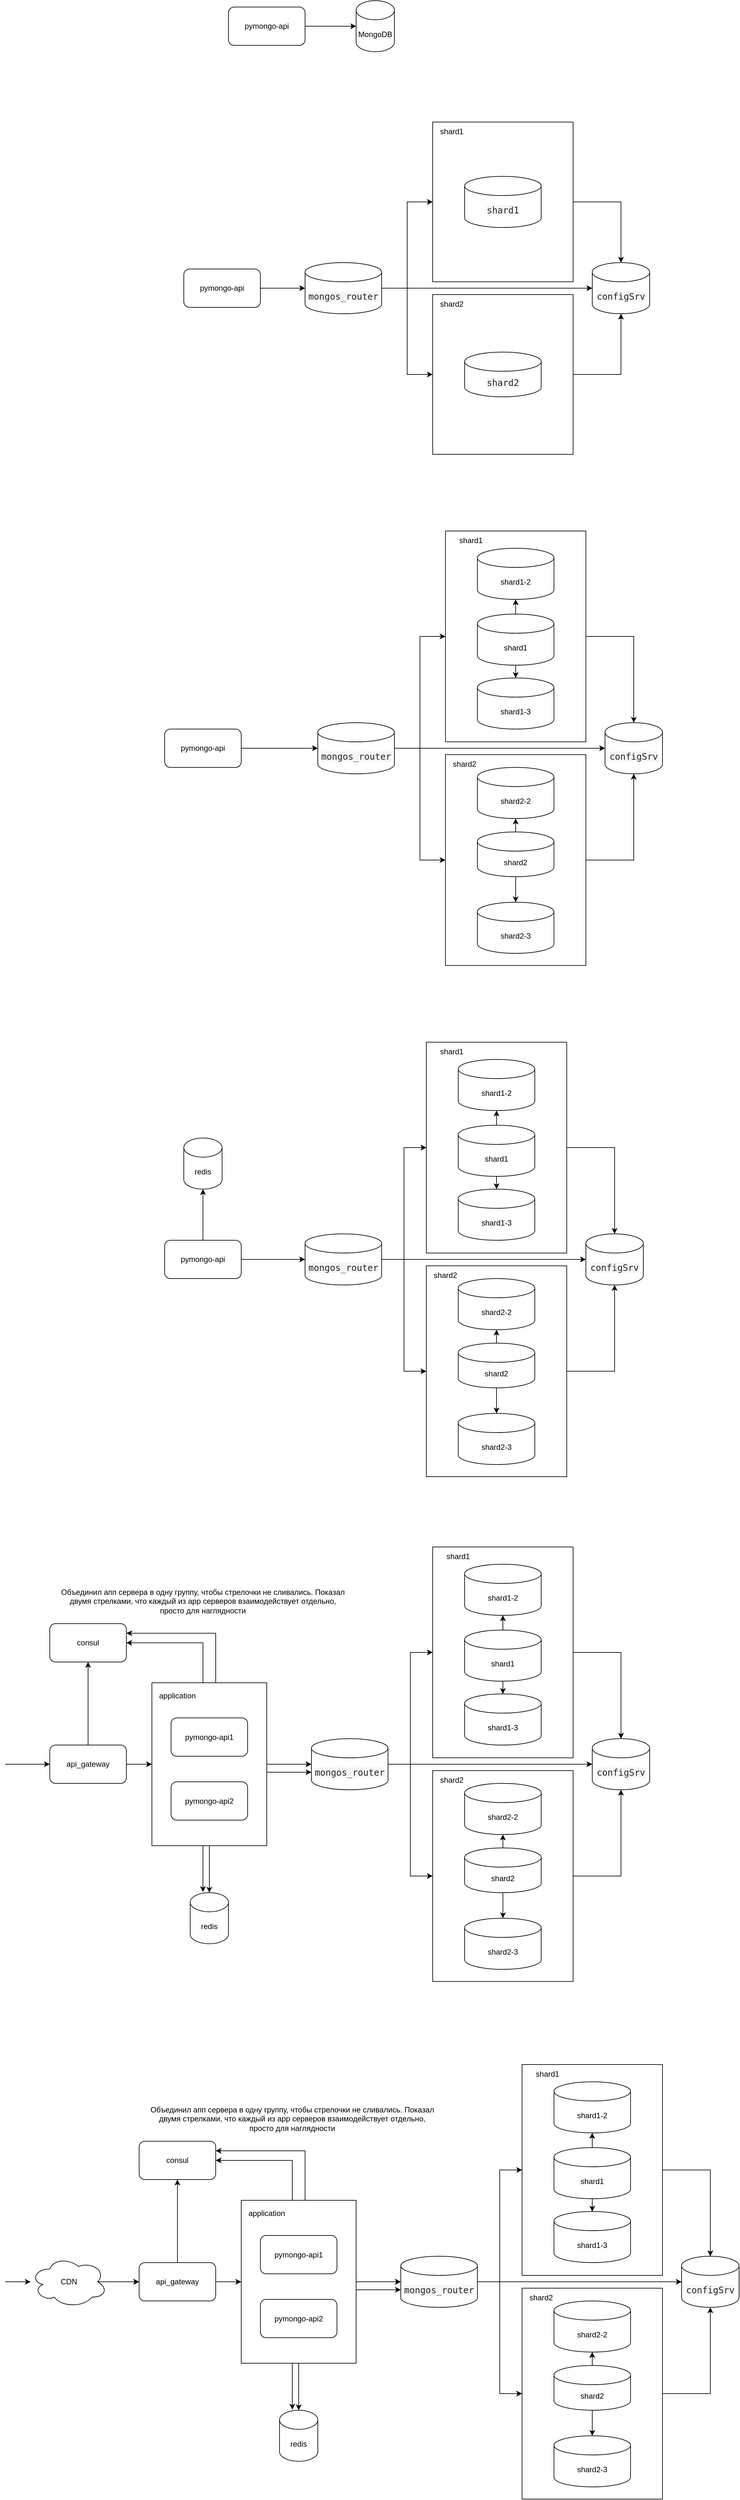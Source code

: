 <mxfile version="24.8.6">
  <diagram name="Page-1" id="-H_mtQnk-PTXWXPvYvuk">
    <mxGraphModel dx="2310" dy="1318" grid="1" gridSize="10" guides="1" tooltips="1" connect="1" arrows="1" fold="1" page="1" pageScale="1" pageWidth="1169" pageHeight="827" math="0" shadow="0">
      <root>
        <mxCell id="0" />
        <mxCell id="1" parent="0" />
        <mxCell id="-KfCIlmK55ZpohOaOD-B-58" style="edgeStyle=orthogonalEdgeStyle;rounded=0;orthogonalLoop=1;jettySize=auto;html=1;entryX=1;entryY=0.5;entryDx=0;entryDy=0;" edge="1" parent="1" source="-KfCIlmK55ZpohOaOD-B-53" target="-KfCIlmK55ZpohOaOD-B-33">
          <mxGeometry relative="1" as="geometry">
            <Array as="points">
              <mxPoint x="320" y="2850" />
            </Array>
          </mxGeometry>
        </mxCell>
        <mxCell id="-KfCIlmK55ZpohOaOD-B-61" style="edgeStyle=orthogonalEdgeStyle;rounded=0;orthogonalLoop=1;jettySize=auto;html=1;entryX=1;entryY=0.25;entryDx=0;entryDy=0;" edge="1" parent="1" source="-KfCIlmK55ZpohOaOD-B-53" target="-KfCIlmK55ZpohOaOD-B-33">
          <mxGeometry relative="1" as="geometry">
            <Array as="points">
              <mxPoint x="340" y="2835" />
            </Array>
          </mxGeometry>
        </mxCell>
        <mxCell id="-KfCIlmK55ZpohOaOD-B-63" style="edgeStyle=orthogonalEdgeStyle;rounded=0;orthogonalLoop=1;jettySize=auto;html=1;" edge="1" parent="1" source="-KfCIlmK55ZpohOaOD-B-53" target="-KfCIlmK55ZpohOaOD-B-23">
          <mxGeometry relative="1" as="geometry" />
        </mxCell>
        <mxCell id="-KfCIlmK55ZpohOaOD-B-53" value="" style="rounded=0;whiteSpace=wrap;html=1;" vertex="1" parent="1">
          <mxGeometry x="240" y="2912.5" width="180" height="255" as="geometry" />
        </mxCell>
        <mxCell id="klqDWVx1dM06TcB5OcK1-34" value="" style="rounded=0;whiteSpace=wrap;html=1;" parent="1" vertex="1">
          <mxGeometry x="700" y="1110" width="220" height="330" as="geometry" />
        </mxCell>
        <mxCell id="klqDWVx1dM06TcB5OcK1-29" value="" style="rounded=0;whiteSpace=wrap;html=1;" parent="1" vertex="1">
          <mxGeometry x="700" y="1460" width="220" height="330" as="geometry" />
        </mxCell>
        <mxCell id="zA23MoTUsTF4_91t8viU-2" value="MongoDB" style="shape=cylinder3;whiteSpace=wrap;html=1;boundedLbl=1;backgroundOutline=1;size=15;" parent="1" vertex="1">
          <mxGeometry x="560" y="280" width="60" height="80" as="geometry" />
        </mxCell>
        <mxCell id="zA23MoTUsTF4_91t8viU-3" value="pymongo-api" style="rounded=1;whiteSpace=wrap;html=1;" parent="1" vertex="1">
          <mxGeometry x="360" y="290" width="120" height="60" as="geometry" />
        </mxCell>
        <mxCell id="zA23MoTUsTF4_91t8viU-4" style="edgeStyle=orthogonalEdgeStyle;rounded=0;orthogonalLoop=1;jettySize=auto;html=1;exitX=1;exitY=0.5;exitDx=0;exitDy=0;entryX=0;entryY=0.5;entryDx=0;entryDy=0;entryPerimeter=0;" parent="1" source="zA23MoTUsTF4_91t8viU-3" target="zA23MoTUsTF4_91t8viU-2" edge="1">
          <mxGeometry relative="1" as="geometry" />
        </mxCell>
        <mxCell id="klqDWVx1dM06TcB5OcK1-104" style="edgeStyle=orthogonalEdgeStyle;rounded=0;orthogonalLoop=1;jettySize=auto;html=1;entryX=0;entryY=0.5;entryDx=0;entryDy=0;" parent="1" source="e-vYzxkqh-xJjXnH4LoV-2" target="klqDWVx1dM06TcB5OcK1-98" edge="1">
          <mxGeometry relative="1" as="geometry" />
        </mxCell>
        <mxCell id="e-vYzxkqh-xJjXnH4LoV-2" value="pymongo-api" style="rounded=1;whiteSpace=wrap;html=1;" parent="1" vertex="1">
          <mxGeometry x="290" y="700" width="120" height="60" as="geometry" />
        </mxCell>
        <mxCell id="klqDWVx1dM06TcB5OcK1-1" style="edgeStyle=orthogonalEdgeStyle;rounded=0;orthogonalLoop=1;jettySize=auto;html=1;" parent="1" source="e-vYzxkqh-xJjXnH4LoV-6" target="e-vYzxkqh-xJjXnH4LoV-13" edge="1">
          <mxGeometry relative="1" as="geometry" />
        </mxCell>
        <mxCell id="e-vYzxkqh-xJjXnH4LoV-6" value="shard1" style="shape=cylinder3;whiteSpace=wrap;html=1;boundedLbl=1;backgroundOutline=1;size=15;" parent="1" vertex="1">
          <mxGeometry x="750" y="1240" width="120" height="80" as="geometry" />
        </mxCell>
        <mxCell id="klqDWVx1dM06TcB5OcK1-30" style="edgeStyle=orthogonalEdgeStyle;rounded=0;orthogonalLoop=1;jettySize=auto;html=1;entryX=0;entryY=0.5;entryDx=0;entryDy=0;" parent="1" source="e-vYzxkqh-xJjXnH4LoV-7" target="klqDWVx1dM06TcB5OcK1-26" edge="1">
          <mxGeometry relative="1" as="geometry" />
        </mxCell>
        <mxCell id="e-vYzxkqh-xJjXnH4LoV-7" value="pymongo-api" style="rounded=1;whiteSpace=wrap;html=1;" parent="1" vertex="1">
          <mxGeometry x="260" y="1420" width="120" height="60" as="geometry" />
        </mxCell>
        <mxCell id="e-vYzxkqh-xJjXnH4LoV-12" value="shard1-2" style="shape=cylinder3;whiteSpace=wrap;html=1;boundedLbl=1;backgroundOutline=1;size=15;" parent="1" vertex="1">
          <mxGeometry x="750" y="1137" width="120" height="80" as="geometry" />
        </mxCell>
        <mxCell id="e-vYzxkqh-xJjXnH4LoV-13" value="shard1-3" style="shape=cylinder3;whiteSpace=wrap;html=1;boundedLbl=1;backgroundOutline=1;size=15;" parent="1" vertex="1">
          <mxGeometry x="750" y="1340" width="120" height="80" as="geometry" />
        </mxCell>
        <mxCell id="klqDWVx1dM06TcB5OcK1-3" style="edgeStyle=orthogonalEdgeStyle;rounded=0;orthogonalLoop=1;jettySize=auto;html=1;" parent="1" source="e-vYzxkqh-xJjXnH4LoV-17" target="e-vYzxkqh-xJjXnH4LoV-18" edge="1">
          <mxGeometry relative="1" as="geometry" />
        </mxCell>
        <mxCell id="e-vYzxkqh-xJjXnH4LoV-17" value="shard2" style="shape=cylinder3;whiteSpace=wrap;html=1;boundedLbl=1;backgroundOutline=1;size=15;" parent="1" vertex="1">
          <mxGeometry x="750" y="1581" width="120" height="70" as="geometry" />
        </mxCell>
        <mxCell id="e-vYzxkqh-xJjXnH4LoV-18" value="shard2-2" style="shape=cylinder3;whiteSpace=wrap;html=1;boundedLbl=1;backgroundOutline=1;size=15;" parent="1" vertex="1">
          <mxGeometry x="750" y="1480" width="120" height="80" as="geometry" />
        </mxCell>
        <mxCell id="e-vYzxkqh-xJjXnH4LoV-19" value="shard2-3" style="shape=cylinder3;whiteSpace=wrap;html=1;boundedLbl=1;backgroundOutline=1;size=15;" parent="1" vertex="1">
          <mxGeometry x="750" y="1691" width="120" height="80" as="geometry" />
        </mxCell>
        <mxCell id="klqDWVx1dM06TcB5OcK1-2" style="edgeStyle=orthogonalEdgeStyle;rounded=0;orthogonalLoop=1;jettySize=auto;html=1;entryX=0.5;entryY=1;entryDx=0;entryDy=0;entryPerimeter=0;" parent="1" source="e-vYzxkqh-xJjXnH4LoV-6" target="e-vYzxkqh-xJjXnH4LoV-12" edge="1">
          <mxGeometry relative="1" as="geometry" />
        </mxCell>
        <mxCell id="klqDWVx1dM06TcB5OcK1-4" style="edgeStyle=orthogonalEdgeStyle;rounded=0;orthogonalLoop=1;jettySize=auto;html=1;entryX=0.5;entryY=0;entryDx=0;entryDy=0;entryPerimeter=0;" parent="1" source="e-vYzxkqh-xJjXnH4LoV-17" target="e-vYzxkqh-xJjXnH4LoV-19" edge="1">
          <mxGeometry relative="1" as="geometry" />
        </mxCell>
        <mxCell id="klqDWVx1dM06TcB5OcK1-25" style="edgeStyle=orthogonalEdgeStyle;rounded=0;orthogonalLoop=1;jettySize=auto;html=1;" parent="1" source="klqDWVx1dM06TcB5OcK1-19" target="klqDWVx1dM06TcB5OcK1-23" edge="1">
          <mxGeometry relative="1" as="geometry" />
        </mxCell>
        <mxCell id="klqDWVx1dM06TcB5OcK1-19" value="pymongo-api" style="rounded=1;whiteSpace=wrap;html=1;" parent="1" vertex="1">
          <mxGeometry x="260" y="2220" width="120" height="60" as="geometry" />
        </mxCell>
        <mxCell id="klqDWVx1dM06TcB5OcK1-23" value="redis" style="shape=cylinder3;whiteSpace=wrap;html=1;boundedLbl=1;backgroundOutline=1;size=15;" parent="1" vertex="1">
          <mxGeometry x="290" y="2060" width="60" height="80" as="geometry" />
        </mxCell>
        <mxCell id="klqDWVx1dM06TcB5OcK1-28" style="edgeStyle=orthogonalEdgeStyle;rounded=0;orthogonalLoop=1;jettySize=auto;html=1;" parent="1" source="klqDWVx1dM06TcB5OcK1-26" target="klqDWVx1dM06TcB5OcK1-27" edge="1">
          <mxGeometry relative="1" as="geometry" />
        </mxCell>
        <mxCell id="klqDWVx1dM06TcB5OcK1-31" style="edgeStyle=orthogonalEdgeStyle;rounded=0;orthogonalLoop=1;jettySize=auto;html=1;" parent="1" source="klqDWVx1dM06TcB5OcK1-26" target="klqDWVx1dM06TcB5OcK1-29" edge="1">
          <mxGeometry relative="1" as="geometry" />
        </mxCell>
        <mxCell id="klqDWVx1dM06TcB5OcK1-38" style="edgeStyle=orthogonalEdgeStyle;rounded=0;orthogonalLoop=1;jettySize=auto;html=1;entryX=0;entryY=0.5;entryDx=0;entryDy=0;" parent="1" source="klqDWVx1dM06TcB5OcK1-26" target="klqDWVx1dM06TcB5OcK1-34" edge="1">
          <mxGeometry relative="1" as="geometry" />
        </mxCell>
        <mxCell id="klqDWVx1dM06TcB5OcK1-26" value="router" style="ellipse;whiteSpace=wrap;html=1;" parent="1" vertex="1">
          <mxGeometry x="500" y="1410" width="120" height="80" as="geometry" />
        </mxCell>
        <mxCell id="klqDWVx1dM06TcB5OcK1-27" value="&lt;span style=&quot;color: rgba(0, 0, 0, 0.85); font-family: Menlo, &amp;quot;Ubuntu Mono&amp;quot;, consolas, source-code-pro, monospace; font-size: 14px; text-align: start; white-space: pre; background-color: rgb(245, 245, 245);&quot;&gt;configSrv&lt;/span&gt;" style="shape=cylinder3;whiteSpace=wrap;html=1;boundedLbl=1;backgroundOutline=1;size=15;" parent="1" vertex="1">
          <mxGeometry x="950" y="1410" width="90" height="80" as="geometry" />
        </mxCell>
        <mxCell id="klqDWVx1dM06TcB5OcK1-33" style="edgeStyle=orthogonalEdgeStyle;rounded=0;orthogonalLoop=1;jettySize=auto;html=1;entryX=0.5;entryY=1;entryDx=0;entryDy=0;entryPerimeter=0;" parent="1" source="klqDWVx1dM06TcB5OcK1-29" target="klqDWVx1dM06TcB5OcK1-27" edge="1">
          <mxGeometry relative="1" as="geometry" />
        </mxCell>
        <mxCell id="klqDWVx1dM06TcB5OcK1-35" style="edgeStyle=orthogonalEdgeStyle;rounded=0;orthogonalLoop=1;jettySize=auto;html=1;entryX=0.5;entryY=0;entryDx=0;entryDy=0;entryPerimeter=0;" parent="1" source="klqDWVx1dM06TcB5OcK1-34" target="klqDWVx1dM06TcB5OcK1-27" edge="1">
          <mxGeometry relative="1" as="geometry" />
        </mxCell>
        <mxCell id="klqDWVx1dM06TcB5OcK1-36" value="shard1" style="text;html=1;align=center;verticalAlign=middle;whiteSpace=wrap;rounded=0;" parent="1" vertex="1">
          <mxGeometry x="710" y="1110" width="60" height="30" as="geometry" />
        </mxCell>
        <mxCell id="klqDWVx1dM06TcB5OcK1-37" value="shard2" style="text;html=1;align=center;verticalAlign=middle;whiteSpace=wrap;rounded=0;" parent="1" vertex="1">
          <mxGeometry x="700" y="1460" width="60" height="30" as="geometry" />
        </mxCell>
        <mxCell id="klqDWVx1dM06TcB5OcK1-39" value="" style="rounded=0;whiteSpace=wrap;html=1;" parent="1" vertex="1">
          <mxGeometry x="670" y="1910" width="220" height="330" as="geometry" />
        </mxCell>
        <mxCell id="klqDWVx1dM06TcB5OcK1-40" value="" style="rounded=0;whiteSpace=wrap;html=1;" parent="1" vertex="1">
          <mxGeometry x="670" y="2260" width="220" height="330" as="geometry" />
        </mxCell>
        <mxCell id="klqDWVx1dM06TcB5OcK1-41" style="edgeStyle=orthogonalEdgeStyle;rounded=0;orthogonalLoop=1;jettySize=auto;html=1;" parent="1" source="klqDWVx1dM06TcB5OcK1-42" target="klqDWVx1dM06TcB5OcK1-44" edge="1">
          <mxGeometry relative="1" as="geometry" />
        </mxCell>
        <mxCell id="klqDWVx1dM06TcB5OcK1-42" value="shard1" style="shape=cylinder3;whiteSpace=wrap;html=1;boundedLbl=1;backgroundOutline=1;size=15;" parent="1" vertex="1">
          <mxGeometry x="720" y="2040" width="120" height="80" as="geometry" />
        </mxCell>
        <mxCell id="klqDWVx1dM06TcB5OcK1-43" value="shard1-2" style="shape=cylinder3;whiteSpace=wrap;html=1;boundedLbl=1;backgroundOutline=1;size=15;" parent="1" vertex="1">
          <mxGeometry x="720" y="1937" width="120" height="80" as="geometry" />
        </mxCell>
        <mxCell id="klqDWVx1dM06TcB5OcK1-44" value="shard1-3" style="shape=cylinder3;whiteSpace=wrap;html=1;boundedLbl=1;backgroundOutline=1;size=15;" parent="1" vertex="1">
          <mxGeometry x="720" y="2140" width="120" height="80" as="geometry" />
        </mxCell>
        <mxCell id="klqDWVx1dM06TcB5OcK1-45" style="edgeStyle=orthogonalEdgeStyle;rounded=0;orthogonalLoop=1;jettySize=auto;html=1;" parent="1" source="klqDWVx1dM06TcB5OcK1-46" target="klqDWVx1dM06TcB5OcK1-47" edge="1">
          <mxGeometry relative="1" as="geometry" />
        </mxCell>
        <mxCell id="klqDWVx1dM06TcB5OcK1-46" value="shard2" style="shape=cylinder3;whiteSpace=wrap;html=1;boundedLbl=1;backgroundOutline=1;size=15;" parent="1" vertex="1">
          <mxGeometry x="720" y="2381" width="120" height="70" as="geometry" />
        </mxCell>
        <mxCell id="klqDWVx1dM06TcB5OcK1-47" value="shard2-2" style="shape=cylinder3;whiteSpace=wrap;html=1;boundedLbl=1;backgroundOutline=1;size=15;" parent="1" vertex="1">
          <mxGeometry x="720" y="2280" width="120" height="80" as="geometry" />
        </mxCell>
        <mxCell id="klqDWVx1dM06TcB5OcK1-48" value="shard2-3" style="shape=cylinder3;whiteSpace=wrap;html=1;boundedLbl=1;backgroundOutline=1;size=15;" parent="1" vertex="1">
          <mxGeometry x="720" y="2491" width="120" height="80" as="geometry" />
        </mxCell>
        <mxCell id="klqDWVx1dM06TcB5OcK1-49" style="edgeStyle=orthogonalEdgeStyle;rounded=0;orthogonalLoop=1;jettySize=auto;html=1;entryX=0.5;entryY=1;entryDx=0;entryDy=0;entryPerimeter=0;" parent="1" source="klqDWVx1dM06TcB5OcK1-42" target="klqDWVx1dM06TcB5OcK1-43" edge="1">
          <mxGeometry relative="1" as="geometry" />
        </mxCell>
        <mxCell id="klqDWVx1dM06TcB5OcK1-50" style="edgeStyle=orthogonalEdgeStyle;rounded=0;orthogonalLoop=1;jettySize=auto;html=1;entryX=0.5;entryY=0;entryDx=0;entryDy=0;entryPerimeter=0;" parent="1" source="klqDWVx1dM06TcB5OcK1-46" target="klqDWVx1dM06TcB5OcK1-48" edge="1">
          <mxGeometry relative="1" as="geometry" />
        </mxCell>
        <mxCell id="klqDWVx1dM06TcB5OcK1-55" value="&lt;span style=&quot;color: rgba(0, 0, 0, 0.85); font-family: Menlo, &amp;quot;Ubuntu Mono&amp;quot;, consolas, source-code-pro, monospace; font-size: 14px; text-align: start; white-space: pre; background-color: rgb(245, 245, 245);&quot;&gt;configSrv&lt;/span&gt;" style="shape=cylinder3;whiteSpace=wrap;html=1;boundedLbl=1;backgroundOutline=1;size=15;" parent="1" vertex="1">
          <mxGeometry x="920" y="2210" width="90" height="80" as="geometry" />
        </mxCell>
        <mxCell id="klqDWVx1dM06TcB5OcK1-56" style="edgeStyle=orthogonalEdgeStyle;rounded=0;orthogonalLoop=1;jettySize=auto;html=1;entryX=0.5;entryY=1;entryDx=0;entryDy=0;entryPerimeter=0;" parent="1" source="klqDWVx1dM06TcB5OcK1-40" target="klqDWVx1dM06TcB5OcK1-55" edge="1">
          <mxGeometry relative="1" as="geometry" />
        </mxCell>
        <mxCell id="klqDWVx1dM06TcB5OcK1-57" style="edgeStyle=orthogonalEdgeStyle;rounded=0;orthogonalLoop=1;jettySize=auto;html=1;entryX=0.5;entryY=0;entryDx=0;entryDy=0;entryPerimeter=0;" parent="1" source="klqDWVx1dM06TcB5OcK1-39" target="klqDWVx1dM06TcB5OcK1-55" edge="1">
          <mxGeometry relative="1" as="geometry" />
        </mxCell>
        <mxCell id="klqDWVx1dM06TcB5OcK1-58" value="shard1" style="text;html=1;align=center;verticalAlign=middle;whiteSpace=wrap;rounded=0;" parent="1" vertex="1">
          <mxGeometry x="680" y="1910" width="60" height="30" as="geometry" />
        </mxCell>
        <mxCell id="klqDWVx1dM06TcB5OcK1-59" value="shard2" style="text;html=1;align=center;verticalAlign=middle;whiteSpace=wrap;rounded=0;" parent="1" vertex="1">
          <mxGeometry x="670" y="2260" width="60" height="30" as="geometry" />
        </mxCell>
        <mxCell id="klqDWVx1dM06TcB5OcK1-83" value="" style="rounded=0;whiteSpace=wrap;html=1;" parent="1" vertex="1">
          <mxGeometry x="680" y="470" width="220" height="250" as="geometry" />
        </mxCell>
        <mxCell id="klqDWVx1dM06TcB5OcK1-84" value="" style="rounded=0;whiteSpace=wrap;html=1;" parent="1" vertex="1">
          <mxGeometry x="680" y="740" width="220" height="250" as="geometry" />
        </mxCell>
        <mxCell id="klqDWVx1dM06TcB5OcK1-86" value="&lt;span style=&quot;color: rgba(0, 0, 0, 0.85); font-family: Menlo, &amp;quot;Ubuntu Mono&amp;quot;, consolas, source-code-pro, monospace; font-size: 14px; text-align: start; white-space: pre; background-color: rgb(245, 245, 245);&quot;&gt;shard1&lt;/span&gt;" style="shape=cylinder3;whiteSpace=wrap;html=1;boundedLbl=1;backgroundOutline=1;size=15;" parent="1" vertex="1">
          <mxGeometry x="730" y="555" width="120" height="80" as="geometry" />
        </mxCell>
        <mxCell id="klqDWVx1dM06TcB5OcK1-90" value="&lt;span style=&quot;color: rgba(0, 0, 0, 0.85); font-family: Menlo, &amp;quot;Ubuntu Mono&amp;quot;, consolas, source-code-pro, monospace; font-size: 14px; text-align: start; white-space: pre; background-color: rgb(245, 245, 245);&quot;&gt;shard2&lt;/span&gt;" style="shape=cylinder3;whiteSpace=wrap;html=1;boundedLbl=1;backgroundOutline=1;size=15;" parent="1" vertex="1">
          <mxGeometry x="730" y="830" width="120" height="70" as="geometry" />
        </mxCell>
        <mxCell id="klqDWVx1dM06TcB5OcK1-95" style="edgeStyle=orthogonalEdgeStyle;rounded=0;orthogonalLoop=1;jettySize=auto;html=1;" parent="1" source="klqDWVx1dM06TcB5OcK1-98" target="klqDWVx1dM06TcB5OcK1-99" edge="1">
          <mxGeometry relative="1" as="geometry" />
        </mxCell>
        <mxCell id="klqDWVx1dM06TcB5OcK1-96" style="edgeStyle=orthogonalEdgeStyle;rounded=0;orthogonalLoop=1;jettySize=auto;html=1;" parent="1" source="klqDWVx1dM06TcB5OcK1-98" target="klqDWVx1dM06TcB5OcK1-84" edge="1">
          <mxGeometry relative="1" as="geometry" />
        </mxCell>
        <mxCell id="klqDWVx1dM06TcB5OcK1-97" style="edgeStyle=orthogonalEdgeStyle;rounded=0;orthogonalLoop=1;jettySize=auto;html=1;entryX=0;entryY=0.5;entryDx=0;entryDy=0;" parent="1" source="klqDWVx1dM06TcB5OcK1-98" target="klqDWVx1dM06TcB5OcK1-83" edge="1">
          <mxGeometry relative="1" as="geometry" />
        </mxCell>
        <mxCell id="klqDWVx1dM06TcB5OcK1-98" value="router" style="ellipse;whiteSpace=wrap;html=1;" parent="1" vertex="1">
          <mxGeometry x="480" y="690" width="120" height="80" as="geometry" />
        </mxCell>
        <mxCell id="klqDWVx1dM06TcB5OcK1-99" value="&lt;span style=&quot;color: rgba(0, 0, 0, 0.85); font-family: Menlo, &amp;quot;Ubuntu Mono&amp;quot;, consolas, source-code-pro, monospace; font-size: 14px; text-align: start; white-space: pre; background-color: rgb(245, 245, 245);&quot;&gt;configSrv&lt;/span&gt;" style="shape=cylinder3;whiteSpace=wrap;html=1;boundedLbl=1;backgroundOutline=1;size=15;" parent="1" vertex="1">
          <mxGeometry x="930" y="690" width="90" height="80" as="geometry" />
        </mxCell>
        <mxCell id="klqDWVx1dM06TcB5OcK1-100" style="edgeStyle=orthogonalEdgeStyle;rounded=0;orthogonalLoop=1;jettySize=auto;html=1;entryX=0.5;entryY=1;entryDx=0;entryDy=0;entryPerimeter=0;" parent="1" source="klqDWVx1dM06TcB5OcK1-84" target="klqDWVx1dM06TcB5OcK1-99" edge="1">
          <mxGeometry relative="1" as="geometry" />
        </mxCell>
        <mxCell id="klqDWVx1dM06TcB5OcK1-101" style="edgeStyle=orthogonalEdgeStyle;rounded=0;orthogonalLoop=1;jettySize=auto;html=1;entryX=0.5;entryY=0;entryDx=0;entryDy=0;entryPerimeter=0;" parent="1" source="klqDWVx1dM06TcB5OcK1-83" target="klqDWVx1dM06TcB5OcK1-99" edge="1">
          <mxGeometry relative="1" as="geometry" />
        </mxCell>
        <mxCell id="klqDWVx1dM06TcB5OcK1-102" value="shard1" style="text;html=1;align=center;verticalAlign=middle;whiteSpace=wrap;rounded=0;" parent="1" vertex="1">
          <mxGeometry x="680" y="470" width="60" height="30" as="geometry" />
        </mxCell>
        <mxCell id="klqDWVx1dM06TcB5OcK1-103" value="shard2" style="text;html=1;align=center;verticalAlign=middle;whiteSpace=wrap;rounded=0;" parent="1" vertex="1">
          <mxGeometry x="680" y="740" width="60" height="30" as="geometry" />
        </mxCell>
        <mxCell id="klqDWVx1dM06TcB5OcK1-108" style="edgeStyle=orthogonalEdgeStyle;rounded=0;orthogonalLoop=1;jettySize=auto;html=1;entryX=0;entryY=0.5;entryDx=0;entryDy=0;" parent="1" source="klqDWVx1dM06TcB5OcK1-105" target="klqDWVx1dM06TcB5OcK1-39" edge="1">
          <mxGeometry relative="1" as="geometry" />
        </mxCell>
        <mxCell id="klqDWVx1dM06TcB5OcK1-110" style="edgeStyle=orthogonalEdgeStyle;rounded=0;orthogonalLoop=1;jettySize=auto;html=1;entryX=0;entryY=0.5;entryDx=0;entryDy=0;" parent="1" source="klqDWVx1dM06TcB5OcK1-105" target="klqDWVx1dM06TcB5OcK1-40" edge="1">
          <mxGeometry relative="1" as="geometry" />
        </mxCell>
        <mxCell id="klqDWVx1dM06TcB5OcK1-105" value="&lt;span style=&quot;color: rgba(0, 0, 0, 0.85); font-family: Menlo, &amp;quot;Ubuntu Mono&amp;quot;, consolas, source-code-pro, monospace; font-size: 14px; text-align: start; white-space: pre; background-color: rgb(245, 245, 245);&quot;&gt;mongos_router&lt;/span&gt;" style="shape=cylinder3;whiteSpace=wrap;html=1;boundedLbl=1;backgroundOutline=1;size=15;" parent="1" vertex="1">
          <mxGeometry x="480" y="2210" width="120" height="80" as="geometry" />
        </mxCell>
        <mxCell id="klqDWVx1dM06TcB5OcK1-107" style="edgeStyle=orthogonalEdgeStyle;rounded=0;orthogonalLoop=1;jettySize=auto;html=1;entryX=0;entryY=0.5;entryDx=0;entryDy=0;entryPerimeter=0;" parent="1" source="klqDWVx1dM06TcB5OcK1-19" target="klqDWVx1dM06TcB5OcK1-105" edge="1">
          <mxGeometry relative="1" as="geometry" />
        </mxCell>
        <mxCell id="klqDWVx1dM06TcB5OcK1-109" style="edgeStyle=orthogonalEdgeStyle;rounded=0;orthogonalLoop=1;jettySize=auto;html=1;entryX=0;entryY=0.5;entryDx=0;entryDy=0;entryPerimeter=0;" parent="1" source="klqDWVx1dM06TcB5OcK1-105" target="klqDWVx1dM06TcB5OcK1-55" edge="1">
          <mxGeometry relative="1" as="geometry" />
        </mxCell>
        <mxCell id="klqDWVx1dM06TcB5OcK1-111" value="&lt;span style=&quot;color: rgba(0, 0, 0, 0.85); font-family: Menlo, &amp;quot;Ubuntu Mono&amp;quot;, consolas, source-code-pro, monospace; font-size: 14px; text-align: start; white-space: pre; background-color: rgb(245, 245, 245);&quot;&gt;mongos_router&lt;/span&gt;" style="shape=cylinder3;whiteSpace=wrap;html=1;boundedLbl=1;backgroundOutline=1;size=15;" parent="1" vertex="1">
          <mxGeometry x="500" y="1410" width="120" height="80" as="geometry" />
        </mxCell>
        <mxCell id="klqDWVx1dM06TcB5OcK1-112" value="&lt;span style=&quot;color: rgba(0, 0, 0, 0.85); font-family: Menlo, &amp;quot;Ubuntu Mono&amp;quot;, consolas, source-code-pro, monospace; font-size: 14px; text-align: start; white-space: pre; background-color: rgb(245, 245, 245);&quot;&gt;mongos_router&lt;/span&gt;" style="shape=cylinder3;whiteSpace=wrap;html=1;boundedLbl=1;backgroundOutline=1;size=15;" parent="1" vertex="1">
          <mxGeometry x="480" y="690" width="120" height="80" as="geometry" />
        </mxCell>
        <mxCell id="-KfCIlmK55ZpohOaOD-B-2" value="pymongo-api1" style="rounded=1;whiteSpace=wrap;html=1;" vertex="1" parent="1">
          <mxGeometry x="270" y="2967.5" width="120" height="60" as="geometry" />
        </mxCell>
        <mxCell id="-KfCIlmK55ZpohOaOD-B-3" value="redis" style="shape=cylinder3;whiteSpace=wrap;html=1;boundedLbl=1;backgroundOutline=1;size=15;" vertex="1" parent="1">
          <mxGeometry x="300" y="3241" width="60" height="80" as="geometry" />
        </mxCell>
        <mxCell id="-KfCIlmK55ZpohOaOD-B-4" value="" style="rounded=0;whiteSpace=wrap;html=1;" vertex="1" parent="1">
          <mxGeometry x="680" y="2700" width="220" height="330" as="geometry" />
        </mxCell>
        <mxCell id="-KfCIlmK55ZpohOaOD-B-5" value="" style="rounded=0;whiteSpace=wrap;html=1;" vertex="1" parent="1">
          <mxGeometry x="680" y="3050" width="220" height="330" as="geometry" />
        </mxCell>
        <mxCell id="-KfCIlmK55ZpohOaOD-B-6" style="edgeStyle=orthogonalEdgeStyle;rounded=0;orthogonalLoop=1;jettySize=auto;html=1;" edge="1" parent="1" source="-KfCIlmK55ZpohOaOD-B-7" target="-KfCIlmK55ZpohOaOD-B-9">
          <mxGeometry relative="1" as="geometry" />
        </mxCell>
        <mxCell id="-KfCIlmK55ZpohOaOD-B-7" value="shard1" style="shape=cylinder3;whiteSpace=wrap;html=1;boundedLbl=1;backgroundOutline=1;size=15;" vertex="1" parent="1">
          <mxGeometry x="730" y="2830" width="120" height="80" as="geometry" />
        </mxCell>
        <mxCell id="-KfCIlmK55ZpohOaOD-B-8" value="shard1-2" style="shape=cylinder3;whiteSpace=wrap;html=1;boundedLbl=1;backgroundOutline=1;size=15;" vertex="1" parent="1">
          <mxGeometry x="730" y="2727" width="120" height="80" as="geometry" />
        </mxCell>
        <mxCell id="-KfCIlmK55ZpohOaOD-B-9" value="shard1-3" style="shape=cylinder3;whiteSpace=wrap;html=1;boundedLbl=1;backgroundOutline=1;size=15;" vertex="1" parent="1">
          <mxGeometry x="730" y="2930" width="120" height="80" as="geometry" />
        </mxCell>
        <mxCell id="-KfCIlmK55ZpohOaOD-B-10" style="edgeStyle=orthogonalEdgeStyle;rounded=0;orthogonalLoop=1;jettySize=auto;html=1;" edge="1" parent="1" source="-KfCIlmK55ZpohOaOD-B-11" target="-KfCIlmK55ZpohOaOD-B-12">
          <mxGeometry relative="1" as="geometry" />
        </mxCell>
        <mxCell id="-KfCIlmK55ZpohOaOD-B-11" value="shard2" style="shape=cylinder3;whiteSpace=wrap;html=1;boundedLbl=1;backgroundOutline=1;size=15;" vertex="1" parent="1">
          <mxGeometry x="730" y="3171" width="120" height="70" as="geometry" />
        </mxCell>
        <mxCell id="-KfCIlmK55ZpohOaOD-B-12" value="shard2-2" style="shape=cylinder3;whiteSpace=wrap;html=1;boundedLbl=1;backgroundOutline=1;size=15;" vertex="1" parent="1">
          <mxGeometry x="730" y="3070" width="120" height="80" as="geometry" />
        </mxCell>
        <mxCell id="-KfCIlmK55ZpohOaOD-B-13" value="shard2-3" style="shape=cylinder3;whiteSpace=wrap;html=1;boundedLbl=1;backgroundOutline=1;size=15;" vertex="1" parent="1">
          <mxGeometry x="730" y="3281" width="120" height="80" as="geometry" />
        </mxCell>
        <mxCell id="-KfCIlmK55ZpohOaOD-B-14" style="edgeStyle=orthogonalEdgeStyle;rounded=0;orthogonalLoop=1;jettySize=auto;html=1;entryX=0.5;entryY=1;entryDx=0;entryDy=0;entryPerimeter=0;" edge="1" parent="1" source="-KfCIlmK55ZpohOaOD-B-7" target="-KfCIlmK55ZpohOaOD-B-8">
          <mxGeometry relative="1" as="geometry" />
        </mxCell>
        <mxCell id="-KfCIlmK55ZpohOaOD-B-15" style="edgeStyle=orthogonalEdgeStyle;rounded=0;orthogonalLoop=1;jettySize=auto;html=1;entryX=0.5;entryY=0;entryDx=0;entryDy=0;entryPerimeter=0;" edge="1" parent="1" source="-KfCIlmK55ZpohOaOD-B-11" target="-KfCIlmK55ZpohOaOD-B-13">
          <mxGeometry relative="1" as="geometry" />
        </mxCell>
        <mxCell id="-KfCIlmK55ZpohOaOD-B-16" value="&lt;span style=&quot;color: rgba(0, 0, 0, 0.85); font-family: Menlo, &amp;quot;Ubuntu Mono&amp;quot;, consolas, source-code-pro, monospace; font-size: 14px; text-align: start; white-space: pre; background-color: rgb(245, 245, 245);&quot;&gt;configSrv&lt;/span&gt;" style="shape=cylinder3;whiteSpace=wrap;html=1;boundedLbl=1;backgroundOutline=1;size=15;" vertex="1" parent="1">
          <mxGeometry x="930" y="3000" width="90" height="80" as="geometry" />
        </mxCell>
        <mxCell id="-KfCIlmK55ZpohOaOD-B-17" style="edgeStyle=orthogonalEdgeStyle;rounded=0;orthogonalLoop=1;jettySize=auto;html=1;entryX=0.5;entryY=1;entryDx=0;entryDy=0;entryPerimeter=0;" edge="1" parent="1" source="-KfCIlmK55ZpohOaOD-B-5" target="-KfCIlmK55ZpohOaOD-B-16">
          <mxGeometry relative="1" as="geometry" />
        </mxCell>
        <mxCell id="-KfCIlmK55ZpohOaOD-B-18" style="edgeStyle=orthogonalEdgeStyle;rounded=0;orthogonalLoop=1;jettySize=auto;html=1;entryX=0.5;entryY=0;entryDx=0;entryDy=0;entryPerimeter=0;" edge="1" parent="1" source="-KfCIlmK55ZpohOaOD-B-4" target="-KfCIlmK55ZpohOaOD-B-16">
          <mxGeometry relative="1" as="geometry" />
        </mxCell>
        <mxCell id="-KfCIlmK55ZpohOaOD-B-19" value="shard1" style="text;html=1;align=center;verticalAlign=middle;whiteSpace=wrap;rounded=0;" vertex="1" parent="1">
          <mxGeometry x="690" y="2700" width="60" height="30" as="geometry" />
        </mxCell>
        <mxCell id="-KfCIlmK55ZpohOaOD-B-20" value="shard2" style="text;html=1;align=center;verticalAlign=middle;whiteSpace=wrap;rounded=0;" vertex="1" parent="1">
          <mxGeometry x="680" y="3050" width="60" height="30" as="geometry" />
        </mxCell>
        <mxCell id="-KfCIlmK55ZpohOaOD-B-21" style="edgeStyle=orthogonalEdgeStyle;rounded=0;orthogonalLoop=1;jettySize=auto;html=1;entryX=0;entryY=0.5;entryDx=0;entryDy=0;" edge="1" parent="1" source="-KfCIlmK55ZpohOaOD-B-23" target="-KfCIlmK55ZpohOaOD-B-4">
          <mxGeometry relative="1" as="geometry" />
        </mxCell>
        <mxCell id="-KfCIlmK55ZpohOaOD-B-22" style="edgeStyle=orthogonalEdgeStyle;rounded=0;orthogonalLoop=1;jettySize=auto;html=1;entryX=0;entryY=0.5;entryDx=0;entryDy=0;" edge="1" parent="1" source="-KfCIlmK55ZpohOaOD-B-23" target="-KfCIlmK55ZpohOaOD-B-5">
          <mxGeometry relative="1" as="geometry" />
        </mxCell>
        <mxCell id="-KfCIlmK55ZpohOaOD-B-23" value="&lt;span style=&quot;color: rgba(0, 0, 0, 0.85); font-family: Menlo, &amp;quot;Ubuntu Mono&amp;quot;, consolas, source-code-pro, monospace; font-size: 14px; text-align: start; white-space: pre; background-color: rgb(245, 245, 245);&quot;&gt;mongos_router&lt;/span&gt;" style="shape=cylinder3;whiteSpace=wrap;html=1;boundedLbl=1;backgroundOutline=1;size=15;" vertex="1" parent="1">
          <mxGeometry x="490" y="3000" width="120" height="80" as="geometry" />
        </mxCell>
        <mxCell id="-KfCIlmK55ZpohOaOD-B-25" style="edgeStyle=orthogonalEdgeStyle;rounded=0;orthogonalLoop=1;jettySize=auto;html=1;entryX=0;entryY=0.5;entryDx=0;entryDy=0;entryPerimeter=0;" edge="1" parent="1" source="-KfCIlmK55ZpohOaOD-B-23" target="-KfCIlmK55ZpohOaOD-B-16">
          <mxGeometry relative="1" as="geometry" />
        </mxCell>
        <mxCell id="-KfCIlmK55ZpohOaOD-B-26" value="pymongo-api2" style="rounded=1;whiteSpace=wrap;html=1;" vertex="1" parent="1">
          <mxGeometry x="270" y="3067.5" width="120" height="60" as="geometry" />
        </mxCell>
        <mxCell id="-KfCIlmK55ZpohOaOD-B-50" style="edgeStyle=orthogonalEdgeStyle;rounded=0;orthogonalLoop=1;jettySize=auto;html=1;" edge="1" parent="1" source="-KfCIlmK55ZpohOaOD-B-30" target="-KfCIlmK55ZpohOaOD-B-33">
          <mxGeometry relative="1" as="geometry" />
        </mxCell>
        <mxCell id="-KfCIlmK55ZpohOaOD-B-57" style="edgeStyle=orthogonalEdgeStyle;rounded=0;orthogonalLoop=1;jettySize=auto;html=1;entryX=0;entryY=0.5;entryDx=0;entryDy=0;" edge="1" parent="1" source="-KfCIlmK55ZpohOaOD-B-30" target="-KfCIlmK55ZpohOaOD-B-53">
          <mxGeometry relative="1" as="geometry" />
        </mxCell>
        <mxCell id="-KfCIlmK55ZpohOaOD-B-30" value="api_gateway" style="rounded=1;whiteSpace=wrap;html=1;" vertex="1" parent="1">
          <mxGeometry x="80" y="3010" width="120" height="60" as="geometry" />
        </mxCell>
        <mxCell id="-KfCIlmK55ZpohOaOD-B-33" value="consul" style="rounded=1;whiteSpace=wrap;html=1;" vertex="1" parent="1">
          <mxGeometry x="80" y="2820" width="120" height="60" as="geometry" />
        </mxCell>
        <mxCell id="-KfCIlmK55ZpohOaOD-B-44" value="" style="endArrow=classic;html=1;rounded=0;entryX=0;entryY=0.5;entryDx=0;entryDy=0;" edge="1" parent="1" target="-KfCIlmK55ZpohOaOD-B-30">
          <mxGeometry width="50" height="50" relative="1" as="geometry">
            <mxPoint x="10" y="3040" as="sourcePoint" />
            <mxPoint x="60" y="3016" as="targetPoint" />
          </mxGeometry>
        </mxCell>
        <mxCell id="-KfCIlmK55ZpohOaOD-B-54" value="application" style="text;html=1;align=center;verticalAlign=middle;whiteSpace=wrap;rounded=0;" vertex="1" parent="1">
          <mxGeometry x="250" y="2917.5" width="60" height="30" as="geometry" />
        </mxCell>
        <mxCell id="-KfCIlmK55ZpohOaOD-B-55" style="edgeStyle=orthogonalEdgeStyle;rounded=0;orthogonalLoop=1;jettySize=auto;html=1;entryX=0;entryY=0.5;entryDx=0;entryDy=0;entryPerimeter=0;" edge="1" parent="1" source="-KfCIlmK55ZpohOaOD-B-53" target="-KfCIlmK55ZpohOaOD-B-23">
          <mxGeometry relative="1" as="geometry" />
        </mxCell>
        <mxCell id="-KfCIlmK55ZpohOaOD-B-56" style="edgeStyle=orthogonalEdgeStyle;rounded=0;orthogonalLoop=1;jettySize=auto;html=1;entryX=0.5;entryY=0;entryDx=0;entryDy=0;entryPerimeter=0;" edge="1" parent="1" source="-KfCIlmK55ZpohOaOD-B-53" target="-KfCIlmK55ZpohOaOD-B-3">
          <mxGeometry relative="1" as="geometry" />
        </mxCell>
        <mxCell id="-KfCIlmK55ZpohOaOD-B-66" style="edgeStyle=orthogonalEdgeStyle;rounded=0;orthogonalLoop=1;jettySize=auto;html=1;entryX=0;entryY=0;entryDx=0;entryDy=52.5;entryPerimeter=0;" edge="1" parent="1" source="-KfCIlmK55ZpohOaOD-B-53" target="-KfCIlmK55ZpohOaOD-B-23">
          <mxGeometry relative="1" as="geometry">
            <Array as="points">
              <mxPoint x="455" y="3053" />
            </Array>
          </mxGeometry>
        </mxCell>
        <mxCell id="-KfCIlmK55ZpohOaOD-B-67" style="edgeStyle=orthogonalEdgeStyle;rounded=0;orthogonalLoop=1;jettySize=auto;html=1;entryX=0.333;entryY=-0.012;entryDx=0;entryDy=0;entryPerimeter=0;" edge="1" parent="1" source="-KfCIlmK55ZpohOaOD-B-53" target="-KfCIlmK55ZpohOaOD-B-3">
          <mxGeometry relative="1" as="geometry">
            <Array as="points">
              <mxPoint x="320" y="3190" />
              <mxPoint x="320" y="3190" />
            </Array>
          </mxGeometry>
        </mxCell>
        <mxCell id="-KfCIlmK55ZpohOaOD-B-68" value="Объединил апп сервера в одну группу, чтобы стрелочки не сливались. Показал двумя стрелками, что каждый из app серверов взаимодействует отдельно, просто для наглядности" style="text;html=1;align=center;verticalAlign=middle;whiteSpace=wrap;rounded=0;" vertex="1" parent="1">
          <mxGeometry x="90" y="2770" width="460" height="30" as="geometry" />
        </mxCell>
        <mxCell id="-KfCIlmK55ZpohOaOD-B-69" style="edgeStyle=orthogonalEdgeStyle;rounded=0;orthogonalLoop=1;jettySize=auto;html=1;entryX=1;entryY=0.5;entryDx=0;entryDy=0;" edge="1" parent="1" source="-KfCIlmK55ZpohOaOD-B-72" target="-KfCIlmK55ZpohOaOD-B-100">
          <mxGeometry relative="1" as="geometry">
            <Array as="points">
              <mxPoint x="460" y="3660" />
            </Array>
          </mxGeometry>
        </mxCell>
        <mxCell id="-KfCIlmK55ZpohOaOD-B-70" style="edgeStyle=orthogonalEdgeStyle;rounded=0;orthogonalLoop=1;jettySize=auto;html=1;entryX=1;entryY=0.25;entryDx=0;entryDy=0;" edge="1" parent="1" source="-KfCIlmK55ZpohOaOD-B-72" target="-KfCIlmK55ZpohOaOD-B-100">
          <mxGeometry relative="1" as="geometry">
            <Array as="points">
              <mxPoint x="480" y="3645" />
            </Array>
          </mxGeometry>
        </mxCell>
        <mxCell id="-KfCIlmK55ZpohOaOD-B-71" style="edgeStyle=orthogonalEdgeStyle;rounded=0;orthogonalLoop=1;jettySize=auto;html=1;" edge="1" parent="1" source="-KfCIlmK55ZpohOaOD-B-72" target="-KfCIlmK55ZpohOaOD-B-94">
          <mxGeometry relative="1" as="geometry" />
        </mxCell>
        <mxCell id="-KfCIlmK55ZpohOaOD-B-72" value="" style="rounded=0;whiteSpace=wrap;html=1;" vertex="1" parent="1">
          <mxGeometry x="380" y="3722.5" width="180" height="255" as="geometry" />
        </mxCell>
        <mxCell id="-KfCIlmK55ZpohOaOD-B-73" value="pymongo-api1" style="rounded=1;whiteSpace=wrap;html=1;" vertex="1" parent="1">
          <mxGeometry x="410" y="3777.5" width="120" height="60" as="geometry" />
        </mxCell>
        <mxCell id="-KfCIlmK55ZpohOaOD-B-74" value="redis" style="shape=cylinder3;whiteSpace=wrap;html=1;boundedLbl=1;backgroundOutline=1;size=15;" vertex="1" parent="1">
          <mxGeometry x="440" y="4051" width="60" height="80" as="geometry" />
        </mxCell>
        <mxCell id="-KfCIlmK55ZpohOaOD-B-75" value="" style="rounded=0;whiteSpace=wrap;html=1;" vertex="1" parent="1">
          <mxGeometry x="820" y="3510" width="220" height="330" as="geometry" />
        </mxCell>
        <mxCell id="-KfCIlmK55ZpohOaOD-B-76" value="" style="rounded=0;whiteSpace=wrap;html=1;" vertex="1" parent="1">
          <mxGeometry x="820" y="3860" width="220" height="330" as="geometry" />
        </mxCell>
        <mxCell id="-KfCIlmK55ZpohOaOD-B-77" style="edgeStyle=orthogonalEdgeStyle;rounded=0;orthogonalLoop=1;jettySize=auto;html=1;" edge="1" parent="1" source="-KfCIlmK55ZpohOaOD-B-78" target="-KfCIlmK55ZpohOaOD-B-80">
          <mxGeometry relative="1" as="geometry" />
        </mxCell>
        <mxCell id="-KfCIlmK55ZpohOaOD-B-78" value="shard1" style="shape=cylinder3;whiteSpace=wrap;html=1;boundedLbl=1;backgroundOutline=1;size=15;" vertex="1" parent="1">
          <mxGeometry x="870" y="3640" width="120" height="80" as="geometry" />
        </mxCell>
        <mxCell id="-KfCIlmK55ZpohOaOD-B-79" value="shard1-2" style="shape=cylinder3;whiteSpace=wrap;html=1;boundedLbl=1;backgroundOutline=1;size=15;" vertex="1" parent="1">
          <mxGeometry x="870" y="3537" width="120" height="80" as="geometry" />
        </mxCell>
        <mxCell id="-KfCIlmK55ZpohOaOD-B-80" value="shard1-3" style="shape=cylinder3;whiteSpace=wrap;html=1;boundedLbl=1;backgroundOutline=1;size=15;" vertex="1" parent="1">
          <mxGeometry x="870" y="3740" width="120" height="80" as="geometry" />
        </mxCell>
        <mxCell id="-KfCIlmK55ZpohOaOD-B-81" style="edgeStyle=orthogonalEdgeStyle;rounded=0;orthogonalLoop=1;jettySize=auto;html=1;" edge="1" parent="1" source="-KfCIlmK55ZpohOaOD-B-82" target="-KfCIlmK55ZpohOaOD-B-83">
          <mxGeometry relative="1" as="geometry" />
        </mxCell>
        <mxCell id="-KfCIlmK55ZpohOaOD-B-82" value="shard2" style="shape=cylinder3;whiteSpace=wrap;html=1;boundedLbl=1;backgroundOutline=1;size=15;" vertex="1" parent="1">
          <mxGeometry x="870" y="3981" width="120" height="70" as="geometry" />
        </mxCell>
        <mxCell id="-KfCIlmK55ZpohOaOD-B-83" value="shard2-2" style="shape=cylinder3;whiteSpace=wrap;html=1;boundedLbl=1;backgroundOutline=1;size=15;" vertex="1" parent="1">
          <mxGeometry x="870" y="3880" width="120" height="80" as="geometry" />
        </mxCell>
        <mxCell id="-KfCIlmK55ZpohOaOD-B-84" value="shard2-3" style="shape=cylinder3;whiteSpace=wrap;html=1;boundedLbl=1;backgroundOutline=1;size=15;" vertex="1" parent="1">
          <mxGeometry x="870" y="4091" width="120" height="80" as="geometry" />
        </mxCell>
        <mxCell id="-KfCIlmK55ZpohOaOD-B-85" style="edgeStyle=orthogonalEdgeStyle;rounded=0;orthogonalLoop=1;jettySize=auto;html=1;entryX=0.5;entryY=1;entryDx=0;entryDy=0;entryPerimeter=0;" edge="1" parent="1" source="-KfCIlmK55ZpohOaOD-B-78" target="-KfCIlmK55ZpohOaOD-B-79">
          <mxGeometry relative="1" as="geometry" />
        </mxCell>
        <mxCell id="-KfCIlmK55ZpohOaOD-B-86" style="edgeStyle=orthogonalEdgeStyle;rounded=0;orthogonalLoop=1;jettySize=auto;html=1;entryX=0.5;entryY=0;entryDx=0;entryDy=0;entryPerimeter=0;" edge="1" parent="1" source="-KfCIlmK55ZpohOaOD-B-82" target="-KfCIlmK55ZpohOaOD-B-84">
          <mxGeometry relative="1" as="geometry" />
        </mxCell>
        <mxCell id="-KfCIlmK55ZpohOaOD-B-87" value="&lt;span style=&quot;color: rgba(0, 0, 0, 0.85); font-family: Menlo, &amp;quot;Ubuntu Mono&amp;quot;, consolas, source-code-pro, monospace; font-size: 14px; text-align: start; white-space: pre; background-color: rgb(245, 245, 245);&quot;&gt;configSrv&lt;/span&gt;" style="shape=cylinder3;whiteSpace=wrap;html=1;boundedLbl=1;backgroundOutline=1;size=15;" vertex="1" parent="1">
          <mxGeometry x="1070" y="3810" width="90" height="80" as="geometry" />
        </mxCell>
        <mxCell id="-KfCIlmK55ZpohOaOD-B-88" style="edgeStyle=orthogonalEdgeStyle;rounded=0;orthogonalLoop=1;jettySize=auto;html=1;entryX=0.5;entryY=1;entryDx=0;entryDy=0;entryPerimeter=0;" edge="1" parent="1" source="-KfCIlmK55ZpohOaOD-B-76" target="-KfCIlmK55ZpohOaOD-B-87">
          <mxGeometry relative="1" as="geometry" />
        </mxCell>
        <mxCell id="-KfCIlmK55ZpohOaOD-B-89" style="edgeStyle=orthogonalEdgeStyle;rounded=0;orthogonalLoop=1;jettySize=auto;html=1;entryX=0.5;entryY=0;entryDx=0;entryDy=0;entryPerimeter=0;" edge="1" parent="1" source="-KfCIlmK55ZpohOaOD-B-75" target="-KfCIlmK55ZpohOaOD-B-87">
          <mxGeometry relative="1" as="geometry" />
        </mxCell>
        <mxCell id="-KfCIlmK55ZpohOaOD-B-90" value="shard1" style="text;html=1;align=center;verticalAlign=middle;whiteSpace=wrap;rounded=0;" vertex="1" parent="1">
          <mxGeometry x="830" y="3510" width="60" height="30" as="geometry" />
        </mxCell>
        <mxCell id="-KfCIlmK55ZpohOaOD-B-91" value="shard2" style="text;html=1;align=center;verticalAlign=middle;whiteSpace=wrap;rounded=0;" vertex="1" parent="1">
          <mxGeometry x="820" y="3860" width="60" height="30" as="geometry" />
        </mxCell>
        <mxCell id="-KfCIlmK55ZpohOaOD-B-92" style="edgeStyle=orthogonalEdgeStyle;rounded=0;orthogonalLoop=1;jettySize=auto;html=1;entryX=0;entryY=0.5;entryDx=0;entryDy=0;" edge="1" parent="1" source="-KfCIlmK55ZpohOaOD-B-94" target="-KfCIlmK55ZpohOaOD-B-75">
          <mxGeometry relative="1" as="geometry" />
        </mxCell>
        <mxCell id="-KfCIlmK55ZpohOaOD-B-93" style="edgeStyle=orthogonalEdgeStyle;rounded=0;orthogonalLoop=1;jettySize=auto;html=1;entryX=0;entryY=0.5;entryDx=0;entryDy=0;" edge="1" parent="1" source="-KfCIlmK55ZpohOaOD-B-94" target="-KfCIlmK55ZpohOaOD-B-76">
          <mxGeometry relative="1" as="geometry" />
        </mxCell>
        <mxCell id="-KfCIlmK55ZpohOaOD-B-94" value="&lt;span style=&quot;color: rgba(0, 0, 0, 0.85); font-family: Menlo, &amp;quot;Ubuntu Mono&amp;quot;, consolas, source-code-pro, monospace; font-size: 14px; text-align: start; white-space: pre; background-color: rgb(245, 245, 245);&quot;&gt;mongos_router&lt;/span&gt;" style="shape=cylinder3;whiteSpace=wrap;html=1;boundedLbl=1;backgroundOutline=1;size=15;" vertex="1" parent="1">
          <mxGeometry x="630" y="3810" width="120" height="80" as="geometry" />
        </mxCell>
        <mxCell id="-KfCIlmK55ZpohOaOD-B-95" style="edgeStyle=orthogonalEdgeStyle;rounded=0;orthogonalLoop=1;jettySize=auto;html=1;entryX=0;entryY=0.5;entryDx=0;entryDy=0;entryPerimeter=0;" edge="1" parent="1" source="-KfCIlmK55ZpohOaOD-B-94" target="-KfCIlmK55ZpohOaOD-B-87">
          <mxGeometry relative="1" as="geometry" />
        </mxCell>
        <mxCell id="-KfCIlmK55ZpohOaOD-B-96" value="pymongo-api2" style="rounded=1;whiteSpace=wrap;html=1;" vertex="1" parent="1">
          <mxGeometry x="410" y="3877.5" width="120" height="60" as="geometry" />
        </mxCell>
        <mxCell id="-KfCIlmK55ZpohOaOD-B-97" style="edgeStyle=orthogonalEdgeStyle;rounded=0;orthogonalLoop=1;jettySize=auto;html=1;" edge="1" parent="1" source="-KfCIlmK55ZpohOaOD-B-99" target="-KfCIlmK55ZpohOaOD-B-100">
          <mxGeometry relative="1" as="geometry" />
        </mxCell>
        <mxCell id="-KfCIlmK55ZpohOaOD-B-98" style="edgeStyle=orthogonalEdgeStyle;rounded=0;orthogonalLoop=1;jettySize=auto;html=1;entryX=0;entryY=0.5;entryDx=0;entryDy=0;" edge="1" parent="1" source="-KfCIlmK55ZpohOaOD-B-99" target="-KfCIlmK55ZpohOaOD-B-72">
          <mxGeometry relative="1" as="geometry" />
        </mxCell>
        <mxCell id="-KfCIlmK55ZpohOaOD-B-99" value="api_gateway" style="rounded=1;whiteSpace=wrap;html=1;" vertex="1" parent="1">
          <mxGeometry x="220" y="3820" width="120" height="60" as="geometry" />
        </mxCell>
        <mxCell id="-KfCIlmK55ZpohOaOD-B-100" value="consul" style="rounded=1;whiteSpace=wrap;html=1;" vertex="1" parent="1">
          <mxGeometry x="220" y="3630" width="120" height="60" as="geometry" />
        </mxCell>
        <mxCell id="-KfCIlmK55ZpohOaOD-B-101" value="" style="endArrow=classic;html=1;rounded=0;entryX=0;entryY=0.5;entryDx=0;entryDy=0;" edge="1" parent="1" target="-KfCIlmK55ZpohOaOD-B-99">
          <mxGeometry width="50" height="50" relative="1" as="geometry">
            <mxPoint x="150" y="3850" as="sourcePoint" />
            <mxPoint x="200" y="3826" as="targetPoint" />
          </mxGeometry>
        </mxCell>
        <mxCell id="-KfCIlmK55ZpohOaOD-B-102" value="application" style="text;html=1;align=center;verticalAlign=middle;whiteSpace=wrap;rounded=0;" vertex="1" parent="1">
          <mxGeometry x="390" y="3727.5" width="60" height="30" as="geometry" />
        </mxCell>
        <mxCell id="-KfCIlmK55ZpohOaOD-B-103" style="edgeStyle=orthogonalEdgeStyle;rounded=0;orthogonalLoop=1;jettySize=auto;html=1;entryX=0;entryY=0.5;entryDx=0;entryDy=0;entryPerimeter=0;" edge="1" parent="1" source="-KfCIlmK55ZpohOaOD-B-72" target="-KfCIlmK55ZpohOaOD-B-94">
          <mxGeometry relative="1" as="geometry" />
        </mxCell>
        <mxCell id="-KfCIlmK55ZpohOaOD-B-104" style="edgeStyle=orthogonalEdgeStyle;rounded=0;orthogonalLoop=1;jettySize=auto;html=1;entryX=0.5;entryY=0;entryDx=0;entryDy=0;entryPerimeter=0;" edge="1" parent="1" source="-KfCIlmK55ZpohOaOD-B-72" target="-KfCIlmK55ZpohOaOD-B-74">
          <mxGeometry relative="1" as="geometry" />
        </mxCell>
        <mxCell id="-KfCIlmK55ZpohOaOD-B-105" style="edgeStyle=orthogonalEdgeStyle;rounded=0;orthogonalLoop=1;jettySize=auto;html=1;entryX=0;entryY=0;entryDx=0;entryDy=52.5;entryPerimeter=0;" edge="1" parent="1" source="-KfCIlmK55ZpohOaOD-B-72" target="-KfCIlmK55ZpohOaOD-B-94">
          <mxGeometry relative="1" as="geometry">
            <Array as="points">
              <mxPoint x="595" y="3863" />
            </Array>
          </mxGeometry>
        </mxCell>
        <mxCell id="-KfCIlmK55ZpohOaOD-B-106" style="edgeStyle=orthogonalEdgeStyle;rounded=0;orthogonalLoop=1;jettySize=auto;html=1;entryX=0.333;entryY=-0.012;entryDx=0;entryDy=0;entryPerimeter=0;" edge="1" parent="1" source="-KfCIlmK55ZpohOaOD-B-72" target="-KfCIlmK55ZpohOaOD-B-74">
          <mxGeometry relative="1" as="geometry">
            <Array as="points">
              <mxPoint x="460" y="4000" />
              <mxPoint x="460" y="4000" />
            </Array>
          </mxGeometry>
        </mxCell>
        <mxCell id="-KfCIlmK55ZpohOaOD-B-107" value="Объединил апп сервера в одну группу, чтобы стрелочки не сливались. Показал двумя стрелками, что каждый из app серверов взаимодействует отдельно, просто для наглядности" style="text;html=1;align=center;verticalAlign=middle;whiteSpace=wrap;rounded=0;" vertex="1" parent="1">
          <mxGeometry x="230" y="3580" width="460" height="30" as="geometry" />
        </mxCell>
        <mxCell id="-KfCIlmK55ZpohOaOD-B-109" value="" style="edgeStyle=orthogonalEdgeStyle;rounded=0;orthogonalLoop=1;jettySize=auto;html=1;" edge="1" parent="1" source="-KfCIlmK55ZpohOaOD-B-108" target="-KfCIlmK55ZpohOaOD-B-99">
          <mxGeometry relative="1" as="geometry" />
        </mxCell>
        <mxCell id="-KfCIlmK55ZpohOaOD-B-112" style="edgeStyle=orthogonalEdgeStyle;rounded=0;orthogonalLoop=1;jettySize=auto;html=1;startArrow=classic;startFill=1;endArrow=none;endFill=0;" edge="1" parent="1" source="-KfCIlmK55ZpohOaOD-B-108">
          <mxGeometry relative="1" as="geometry">
            <mxPoint x="10" y="3850" as="targetPoint" />
          </mxGeometry>
        </mxCell>
        <mxCell id="-KfCIlmK55ZpohOaOD-B-108" value="CDN" style="ellipse;shape=cloud;whiteSpace=wrap;html=1;" vertex="1" parent="1">
          <mxGeometry x="50" y="3810" width="120" height="80" as="geometry" />
        </mxCell>
      </root>
    </mxGraphModel>
  </diagram>
</mxfile>
